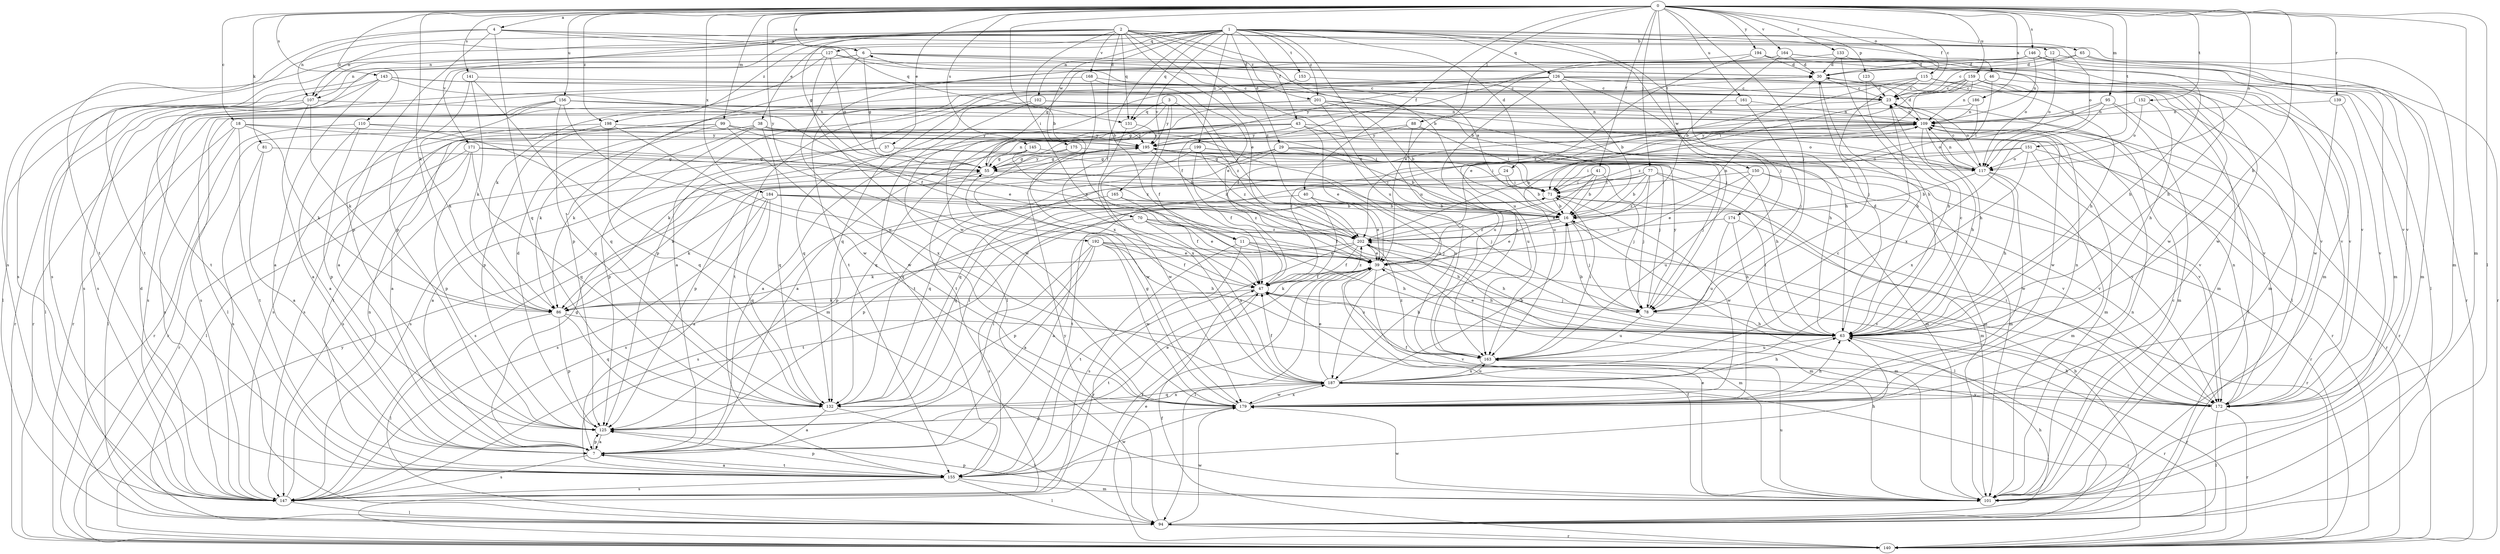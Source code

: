 strict digraph  {
0;
1;
2;
3;
4;
6;
7;
11;
12;
16;
18;
23;
24;
29;
30;
37;
38;
39;
40;
41;
43;
46;
47;
55;
63;
65;
70;
71;
77;
78;
81;
86;
88;
94;
95;
99;
101;
102;
107;
109;
110;
115;
117;
123;
125;
126;
127;
131;
132;
133;
139;
140;
141;
143;
145;
146;
147;
150;
151;
152;
153;
155;
156;
159;
161;
163;
164;
165;
168;
171;
172;
174;
175;
179;
184;
186;
187;
192;
194;
195;
198;
199;
201;
202;
0 -> 4  [label=a];
0 -> 6  [label=a];
0 -> 11  [label=b];
0 -> 18  [label=c];
0 -> 23  [label=c];
0 -> 37  [label=e];
0 -> 40  [label=f];
0 -> 41  [label=f];
0 -> 63  [label=h];
0 -> 77  [label=j];
0 -> 78  [label=j];
0 -> 81  [label=k];
0 -> 86  [label=k];
0 -> 88  [label=l];
0 -> 94  [label=l];
0 -> 95  [label=m];
0 -> 99  [label=m];
0 -> 101  [label=m];
0 -> 110  [label=o];
0 -> 115  [label=o];
0 -> 117  [label=o];
0 -> 133  [label=r];
0 -> 139  [label=r];
0 -> 141  [label=s];
0 -> 143  [label=s];
0 -> 145  [label=s];
0 -> 146  [label=s];
0 -> 150  [label=t];
0 -> 151  [label=t];
0 -> 152  [label=t];
0 -> 156  [label=u];
0 -> 159  [label=u];
0 -> 161  [label=u];
0 -> 164  [label=v];
0 -> 184  [label=x];
0 -> 186  [label=x];
0 -> 192  [label=y];
0 -> 194  [label=y];
0 -> 198  [label=z];
1 -> 24  [label=d];
1 -> 29  [label=d];
1 -> 38  [label=e];
1 -> 43  [label=f];
1 -> 46  [label=f];
1 -> 47  [label=f];
1 -> 65  [label=i];
1 -> 78  [label=j];
1 -> 102  [label=n];
1 -> 107  [label=n];
1 -> 123  [label=p];
1 -> 125  [label=p];
1 -> 126  [label=q];
1 -> 127  [label=q];
1 -> 131  [label=q];
1 -> 147  [label=s];
1 -> 153  [label=t];
1 -> 163  [label=u];
1 -> 165  [label=v];
1 -> 174  [label=w];
1 -> 175  [label=w];
1 -> 198  [label=z];
1 -> 199  [label=z];
1 -> 201  [label=z];
2 -> 11  [label=b];
2 -> 12  [label=b];
2 -> 16  [label=b];
2 -> 39  [label=e];
2 -> 55  [label=g];
2 -> 70  [label=i];
2 -> 107  [label=n];
2 -> 117  [label=o];
2 -> 131  [label=q];
2 -> 155  [label=t];
2 -> 163  [label=u];
2 -> 168  [label=v];
2 -> 171  [label=v];
2 -> 201  [label=z];
2 -> 202  [label=z];
3 -> 47  [label=f];
3 -> 131  [label=q];
3 -> 179  [label=w];
3 -> 195  [label=y];
3 -> 202  [label=z];
4 -> 6  [label=a];
4 -> 101  [label=m];
4 -> 107  [label=n];
4 -> 125  [label=p];
4 -> 131  [label=q];
4 -> 132  [label=q];
4 -> 155  [label=t];
6 -> 30  [label=d];
6 -> 55  [label=g];
6 -> 78  [label=j];
6 -> 107  [label=n];
6 -> 155  [label=t];
6 -> 172  [label=v];
6 -> 179  [label=w];
7 -> 55  [label=g];
7 -> 71  [label=i];
7 -> 125  [label=p];
7 -> 147  [label=s];
7 -> 155  [label=t];
11 -> 39  [label=e];
11 -> 63  [label=h];
11 -> 101  [label=m];
11 -> 147  [label=s];
11 -> 155  [label=t];
12 -> 30  [label=d];
12 -> 55  [label=g];
12 -> 117  [label=o];
12 -> 172  [label=v];
16 -> 6  [label=a];
16 -> 7  [label=a];
16 -> 39  [label=e];
16 -> 78  [label=j];
16 -> 94  [label=l];
16 -> 109  [label=n];
16 -> 202  [label=z];
18 -> 39  [label=e];
18 -> 86  [label=k];
18 -> 94  [label=l];
18 -> 147  [label=s];
18 -> 155  [label=t];
18 -> 195  [label=y];
23 -> 109  [label=n];
23 -> 117  [label=o];
23 -> 155  [label=t];
23 -> 163  [label=u];
24 -> 16  [label=b];
24 -> 71  [label=i];
24 -> 132  [label=q];
29 -> 16  [label=b];
29 -> 55  [label=g];
29 -> 101  [label=m];
29 -> 125  [label=p];
29 -> 132  [label=q];
29 -> 172  [label=v];
30 -> 23  [label=c];
30 -> 63  [label=h];
30 -> 71  [label=i];
30 -> 179  [label=w];
37 -> 7  [label=a];
37 -> 78  [label=j];
37 -> 117  [label=o];
37 -> 147  [label=s];
38 -> 71  [label=i];
38 -> 86  [label=k];
38 -> 125  [label=p];
38 -> 132  [label=q];
38 -> 147  [label=s];
38 -> 187  [label=x];
38 -> 195  [label=y];
39 -> 47  [label=f];
39 -> 63  [label=h];
39 -> 86  [label=k];
39 -> 94  [label=l];
39 -> 101  [label=m];
39 -> 163  [label=u];
40 -> 16  [label=b];
40 -> 39  [label=e];
40 -> 47  [label=f];
40 -> 132  [label=q];
41 -> 16  [label=b];
41 -> 39  [label=e];
41 -> 71  [label=i];
41 -> 78  [label=j];
41 -> 147  [label=s];
43 -> 7  [label=a];
43 -> 39  [label=e];
43 -> 86  [label=k];
43 -> 117  [label=o];
43 -> 132  [label=q];
43 -> 140  [label=r];
43 -> 172  [label=v];
43 -> 195  [label=y];
46 -> 23  [label=c];
46 -> 71  [label=i];
46 -> 172  [label=v];
47 -> 63  [label=h];
47 -> 78  [label=j];
47 -> 86  [label=k];
47 -> 155  [label=t];
47 -> 202  [label=z];
55 -> 71  [label=i];
55 -> 78  [label=j];
55 -> 86  [label=k];
55 -> 109  [label=n];
55 -> 195  [label=y];
63 -> 16  [label=b];
63 -> 23  [label=c];
63 -> 30  [label=d];
63 -> 39  [label=e];
63 -> 71  [label=i];
63 -> 140  [label=r];
63 -> 163  [label=u];
65 -> 23  [label=c];
65 -> 30  [label=d];
65 -> 101  [label=m];
65 -> 140  [label=r];
70 -> 39  [label=e];
70 -> 63  [label=h];
70 -> 147  [label=s];
70 -> 155  [label=t];
70 -> 187  [label=x];
70 -> 202  [label=z];
71 -> 16  [label=b];
71 -> 125  [label=p];
71 -> 179  [label=w];
77 -> 16  [label=b];
77 -> 71  [label=i];
77 -> 78  [label=j];
77 -> 101  [label=m];
77 -> 125  [label=p];
77 -> 155  [label=t];
77 -> 172  [label=v];
77 -> 202  [label=z];
78 -> 63  [label=h];
78 -> 163  [label=u];
78 -> 195  [label=y];
81 -> 7  [label=a];
81 -> 55  [label=g];
81 -> 147  [label=s];
86 -> 94  [label=l];
86 -> 125  [label=p];
86 -> 132  [label=q];
86 -> 172  [label=v];
88 -> 7  [label=a];
88 -> 71  [label=i];
88 -> 163  [label=u];
88 -> 179  [label=w];
88 -> 195  [label=y];
94 -> 16  [label=b];
94 -> 63  [label=h];
94 -> 140  [label=r];
94 -> 179  [label=w];
94 -> 195  [label=y];
95 -> 94  [label=l];
95 -> 101  [label=m];
95 -> 109  [label=n];
95 -> 187  [label=x];
95 -> 202  [label=z];
99 -> 39  [label=e];
99 -> 86  [label=k];
99 -> 101  [label=m];
99 -> 140  [label=r];
99 -> 155  [label=t];
99 -> 179  [label=w];
99 -> 195  [label=y];
101 -> 23  [label=c];
101 -> 39  [label=e];
101 -> 47  [label=f];
101 -> 109  [label=n];
101 -> 125  [label=p];
101 -> 163  [label=u];
101 -> 179  [label=w];
101 -> 195  [label=y];
102 -> 109  [label=n];
102 -> 117  [label=o];
102 -> 132  [label=q];
102 -> 155  [label=t];
107 -> 7  [label=a];
107 -> 86  [label=k];
107 -> 94  [label=l];
107 -> 109  [label=n];
107 -> 140  [label=r];
109 -> 30  [label=d];
109 -> 47  [label=f];
109 -> 63  [label=h];
109 -> 117  [label=o];
109 -> 140  [label=r];
109 -> 195  [label=y];
110 -> 7  [label=a];
110 -> 101  [label=m];
110 -> 125  [label=p];
110 -> 140  [label=r];
110 -> 195  [label=y];
115 -> 7  [label=a];
115 -> 23  [label=c];
115 -> 39  [label=e];
115 -> 63  [label=h];
115 -> 78  [label=j];
115 -> 94  [label=l];
117 -> 16  [label=b];
117 -> 23  [label=c];
117 -> 63  [label=h];
117 -> 101  [label=m];
117 -> 109  [label=n];
117 -> 179  [label=w];
123 -> 23  [label=c];
123 -> 63  [label=h];
125 -> 7  [label=a];
125 -> 30  [label=d];
125 -> 39  [label=e];
126 -> 16  [label=b];
126 -> 23  [label=c];
126 -> 63  [label=h];
126 -> 94  [label=l];
126 -> 101  [label=m];
126 -> 155  [label=t];
126 -> 172  [label=v];
126 -> 187  [label=x];
126 -> 195  [label=y];
127 -> 16  [label=b];
127 -> 30  [label=d];
127 -> 55  [label=g];
127 -> 86  [label=k];
127 -> 147  [label=s];
127 -> 179  [label=w];
131 -> 187  [label=x];
131 -> 195  [label=y];
132 -> 7  [label=a];
132 -> 71  [label=i];
132 -> 94  [label=l];
132 -> 187  [label=x];
133 -> 30  [label=d];
133 -> 47  [label=f];
133 -> 63  [label=h];
133 -> 94  [label=l];
139 -> 109  [label=n];
139 -> 172  [label=v];
139 -> 179  [label=w];
140 -> 39  [label=e];
140 -> 47  [label=f];
140 -> 195  [label=y];
141 -> 7  [label=a];
141 -> 23  [label=c];
141 -> 86  [label=k];
141 -> 132  [label=q];
143 -> 7  [label=a];
143 -> 23  [label=c];
143 -> 47  [label=f];
143 -> 94  [label=l];
143 -> 147  [label=s];
143 -> 202  [label=z];
145 -> 55  [label=g];
145 -> 101  [label=m];
145 -> 147  [label=s];
145 -> 202  [label=z];
146 -> 30  [label=d];
146 -> 63  [label=h];
146 -> 101  [label=m];
146 -> 109  [label=n];
146 -> 125  [label=p];
146 -> 140  [label=r];
146 -> 147  [label=s];
147 -> 30  [label=d];
147 -> 47  [label=f];
147 -> 94  [label=l];
147 -> 109  [label=n];
150 -> 39  [label=e];
150 -> 71  [label=i];
150 -> 140  [label=r];
150 -> 163  [label=u];
150 -> 172  [label=v];
151 -> 71  [label=i];
151 -> 117  [label=o];
151 -> 132  [label=q];
151 -> 140  [label=r];
151 -> 172  [label=v];
151 -> 187  [label=x];
152 -> 63  [label=h];
152 -> 109  [label=n];
152 -> 117  [label=o];
153 -> 23  [label=c];
153 -> 132  [label=q];
155 -> 7  [label=a];
155 -> 63  [label=h];
155 -> 94  [label=l];
155 -> 101  [label=m];
155 -> 125  [label=p];
155 -> 147  [label=s];
155 -> 179  [label=w];
156 -> 63  [label=h];
156 -> 86  [label=k];
156 -> 109  [label=n];
156 -> 132  [label=q];
156 -> 140  [label=r];
156 -> 147  [label=s];
156 -> 179  [label=w];
159 -> 23  [label=c];
159 -> 47  [label=f];
159 -> 101  [label=m];
159 -> 109  [label=n];
159 -> 125  [label=p];
159 -> 172  [label=v];
159 -> 179  [label=w];
159 -> 202  [label=z];
161 -> 78  [label=j];
161 -> 109  [label=n];
161 -> 147  [label=s];
163 -> 71  [label=i];
163 -> 140  [label=r];
163 -> 187  [label=x];
163 -> 202  [label=z];
164 -> 16  [label=b];
164 -> 30  [label=d];
164 -> 117  [label=o];
164 -> 155  [label=t];
164 -> 172  [label=v];
165 -> 16  [label=b];
165 -> 47  [label=f];
165 -> 147  [label=s];
168 -> 23  [label=c];
168 -> 39  [label=e];
168 -> 147  [label=s];
168 -> 187  [label=x];
171 -> 16  [label=b];
171 -> 55  [label=g];
171 -> 94  [label=l];
171 -> 125  [label=p];
171 -> 132  [label=q];
171 -> 140  [label=r];
172 -> 47  [label=f];
172 -> 63  [label=h];
172 -> 71  [label=i];
172 -> 94  [label=l];
172 -> 109  [label=n];
172 -> 140  [label=r];
172 -> 202  [label=z];
174 -> 63  [label=h];
174 -> 140  [label=r];
174 -> 163  [label=u];
174 -> 202  [label=z];
175 -> 55  [label=g];
175 -> 71  [label=i];
175 -> 179  [label=w];
179 -> 23  [label=c];
179 -> 55  [label=g];
179 -> 63  [label=h];
179 -> 109  [label=n];
179 -> 125  [label=p];
179 -> 187  [label=x];
184 -> 7  [label=a];
184 -> 16  [label=b];
184 -> 78  [label=j];
184 -> 86  [label=k];
184 -> 132  [label=q];
184 -> 147  [label=s];
184 -> 202  [label=z];
186 -> 55  [label=g];
186 -> 63  [label=h];
186 -> 109  [label=n];
187 -> 16  [label=b];
187 -> 39  [label=e];
187 -> 47  [label=f];
187 -> 63  [label=h];
187 -> 132  [label=q];
187 -> 140  [label=r];
187 -> 163  [label=u];
187 -> 172  [label=v];
187 -> 179  [label=w];
192 -> 7  [label=a];
192 -> 39  [label=e];
192 -> 47  [label=f];
192 -> 63  [label=h];
192 -> 125  [label=p];
192 -> 147  [label=s];
192 -> 172  [label=v];
192 -> 179  [label=w];
194 -> 30  [label=d];
194 -> 39  [label=e];
194 -> 63  [label=h];
194 -> 101  [label=m];
194 -> 163  [label=u];
195 -> 55  [label=g];
195 -> 63  [label=h];
195 -> 163  [label=u];
195 -> 202  [label=z];
198 -> 7  [label=a];
198 -> 132  [label=q];
198 -> 147  [label=s];
198 -> 187  [label=x];
198 -> 195  [label=y];
199 -> 47  [label=f];
199 -> 55  [label=g];
199 -> 78  [label=j];
199 -> 117  [label=o];
199 -> 179  [label=w];
199 -> 202  [label=z];
201 -> 16  [label=b];
201 -> 94  [label=l];
201 -> 109  [label=n];
201 -> 125  [label=p];
201 -> 140  [label=r];
201 -> 163  [label=u];
201 -> 172  [label=v];
202 -> 39  [label=e];
202 -> 47  [label=f];
202 -> 63  [label=h];
202 -> 86  [label=k];
202 -> 101  [label=m];
202 -> 109  [label=n];
202 -> 140  [label=r];
}
